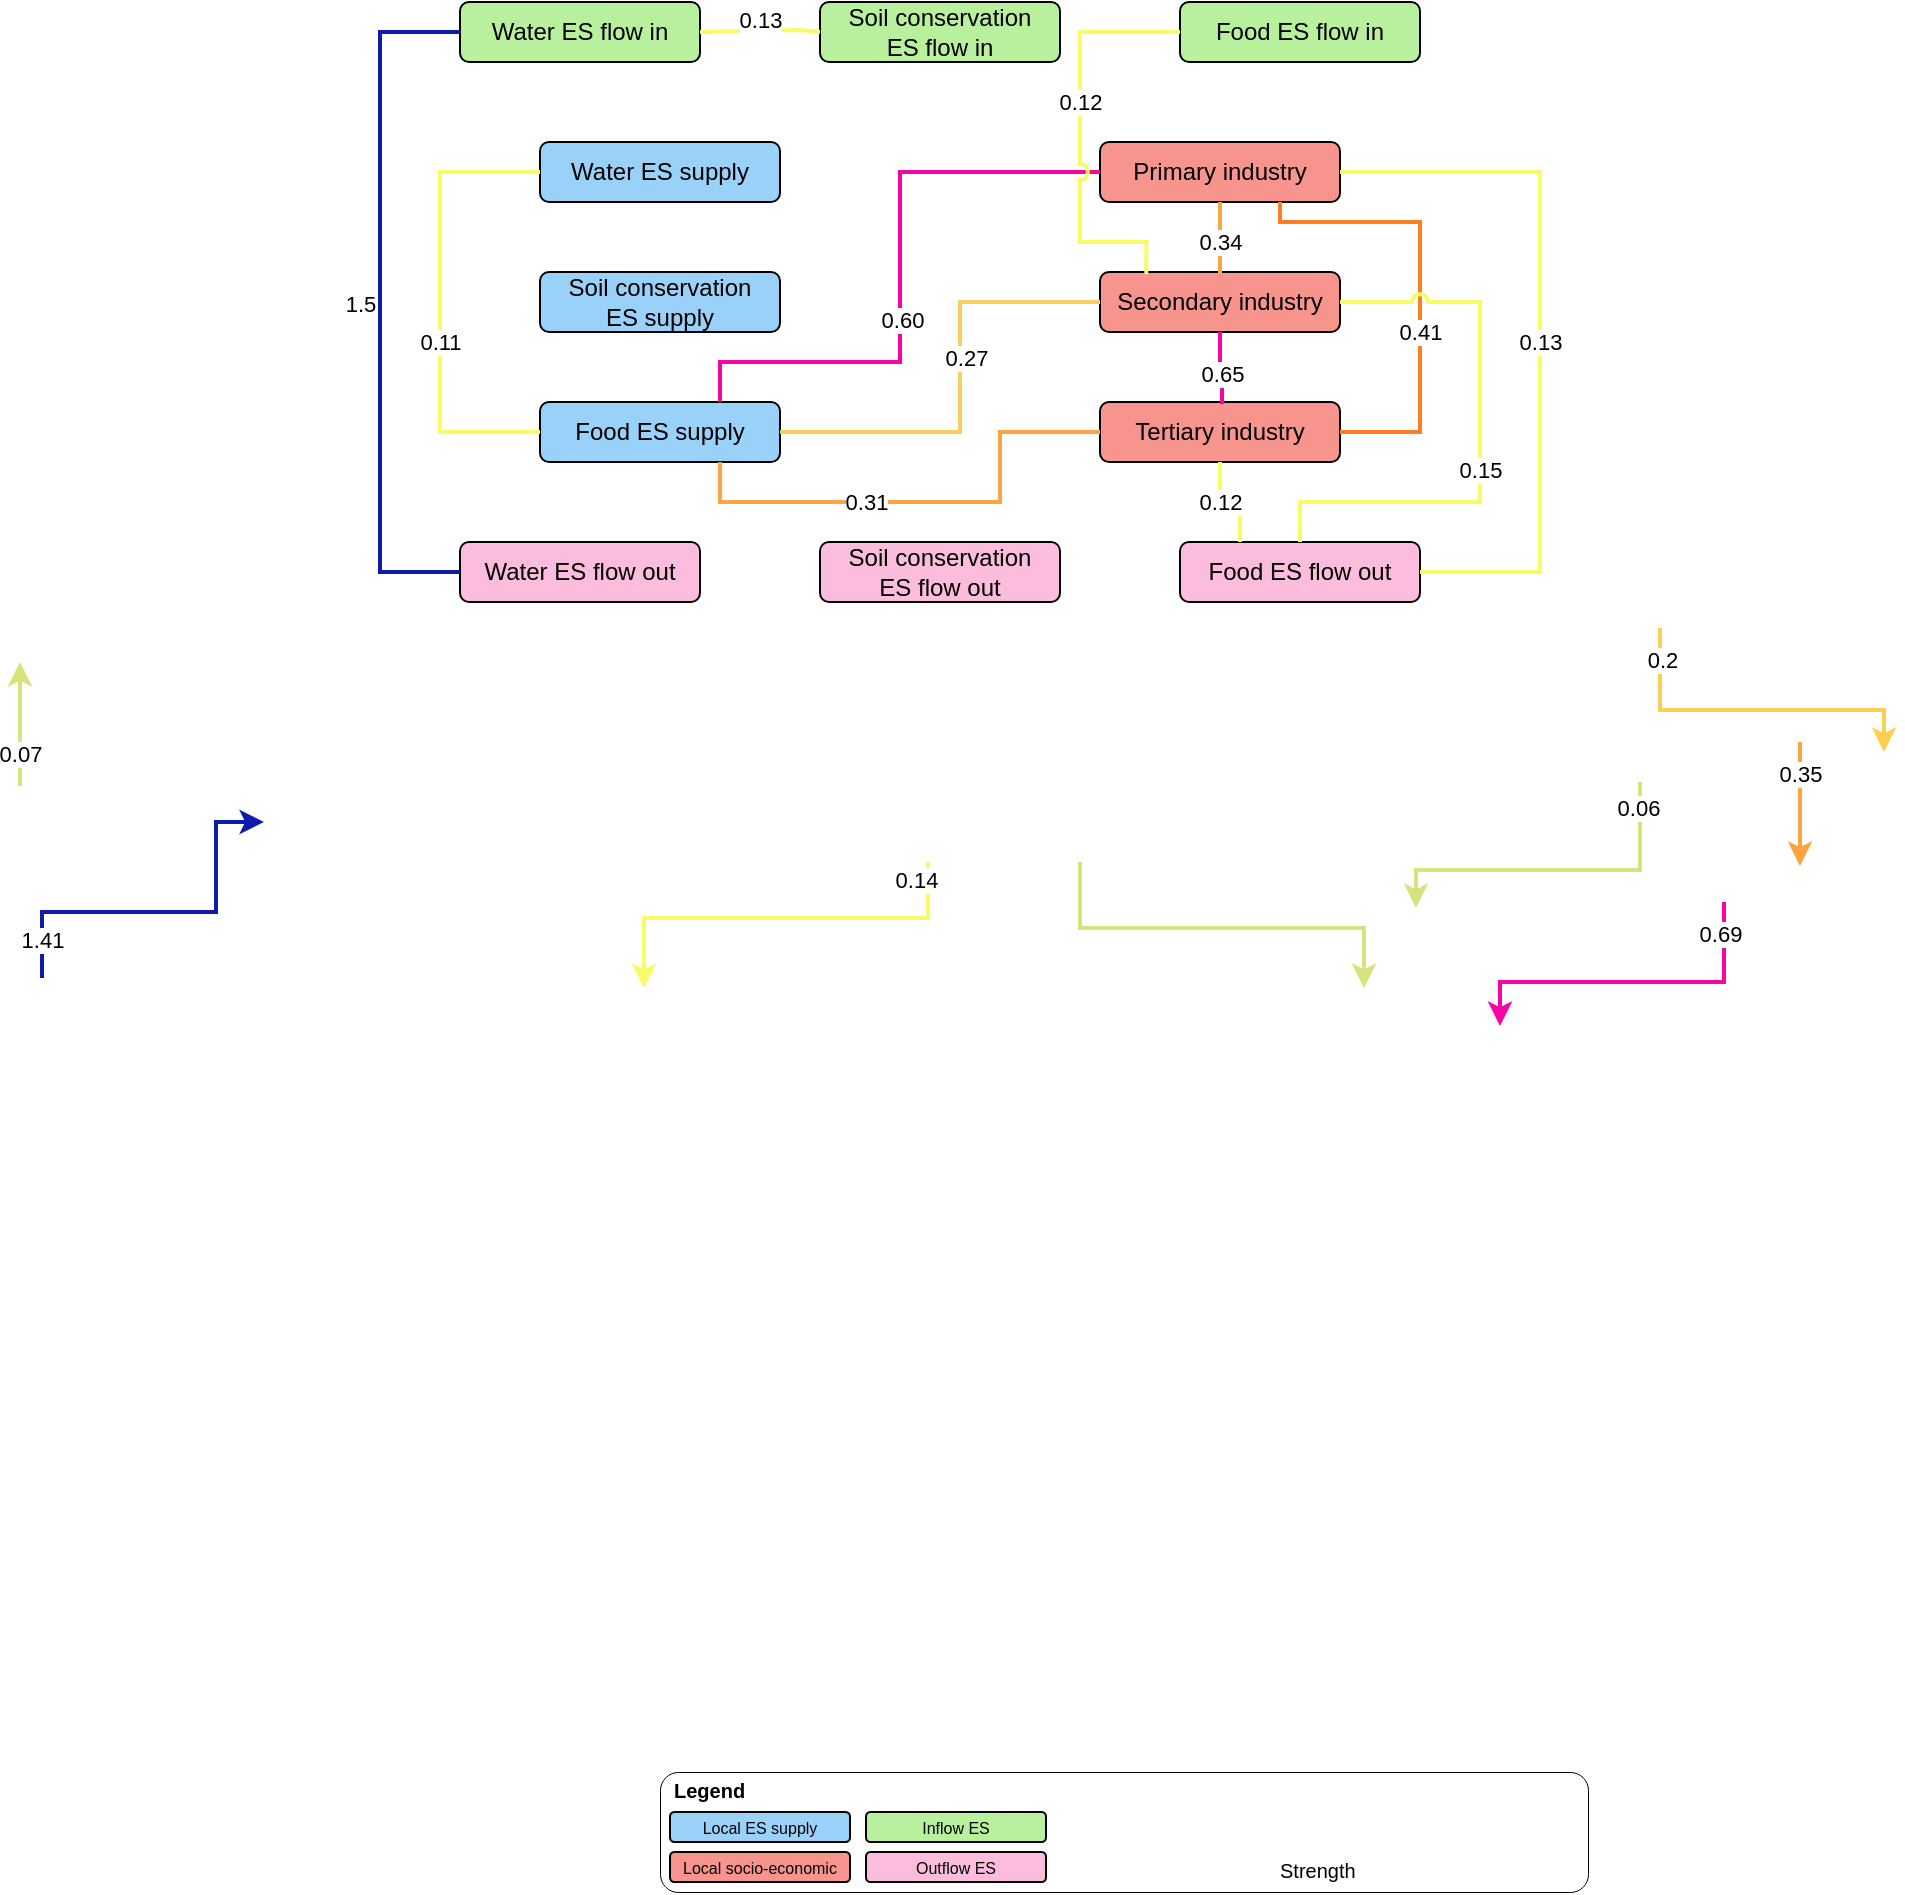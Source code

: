 <mxfile version="22.1.18" type="github">
  <diagram name="第 1 页" id="eSo4roDagTOv7NbX58sI">
    <mxGraphModel dx="983" dy="547" grid="1" gridSize="10" guides="1" tooltips="1" connect="1" arrows="1" fold="1" page="1" pageScale="1" pageWidth="827" pageHeight="1169" math="0" shadow="0">
      <root>
        <mxCell id="0" />
        <mxCell id="1" parent="0" />
        <mxCell id="T6tc1Hb5-DZ5HvoijZZq-6" value="" style="rounded=1;whiteSpace=wrap;html=1;strokeWidth=0.5;" parent="1" vertex="1">
          <mxGeometry x="340" y="1095" width="464" height="60" as="geometry" />
        </mxCell>
        <mxCell id="i3CLbu43X5joJ49ZT0Bw-50" style="edgeStyle=orthogonalEdgeStyle;rounded=0;orthogonalLoop=1;jettySize=auto;html=1;exitX=0.75;exitY=1;exitDx=0;exitDy=0;entryX=0.5;entryY=0;entryDx=0;entryDy=0;strokeWidth=2;jumpStyle=arc;strokeColor=#d7e37d;fontFamily=Arial;" parent="1" edge="1">
          <mxGeometry relative="1" as="geometry">
            <Array as="points">
              <mxPoint x="550" y="673" />
              <mxPoint x="692" y="673" />
            </Array>
            <mxPoint x="550.0" y="640" as="sourcePoint" />
            <mxPoint x="692.0" y="703" as="targetPoint" />
          </mxGeometry>
        </mxCell>
        <mxCell id="i3CLbu43X5joJ49ZT0Bw-41" style="edgeStyle=orthogonalEdgeStyle;rounded=0;orthogonalLoop=1;jettySize=auto;html=1;exitX=0.25;exitY=1;exitDx=0;exitDy=0;entryX=0.75;entryY=0;entryDx=0;entryDy=0;strokeWidth=2;strokeColor=#f505a5;fontFamily=Arial;" parent="1" edge="1">
          <mxGeometry relative="1" as="geometry">
            <Array as="points">
              <mxPoint x="872" y="700" />
              <mxPoint x="760" y="700" />
            </Array>
            <mxPoint x="872" y="660.0" as="sourcePoint" />
            <mxPoint x="760" y="722" as="targetPoint" />
          </mxGeometry>
        </mxCell>
        <mxCell id="e95JfR316xjKeRipay9j-3" value="0.69" style="edgeLabel;html=1;align=center;verticalAlign=middle;resizable=0;points=[];fontFamily=Arial;" parent="i3CLbu43X5joJ49ZT0Bw-41" vertex="1" connectable="0">
          <mxGeometry x="0.139" relative="1" as="geometry">
            <mxPoint x="57" y="-24" as="offset" />
          </mxGeometry>
        </mxCell>
        <mxCell id="i3CLbu43X5joJ49ZT0Bw-42" style="edgeStyle=orthogonalEdgeStyle;rounded=0;orthogonalLoop=1;jettySize=auto;html=1;exitX=0.5;exitY=1;exitDx=0;exitDy=0;entryX=0.5;entryY=0;entryDx=0;entryDy=0;strokeWidth=2;strokeColor=#fca43f;fontFamily=Arial;" parent="1" edge="1">
          <mxGeometry relative="1" as="geometry">
            <mxPoint x="910" y="580.0" as="sourcePoint" />
            <mxPoint x="910" y="642" as="targetPoint" />
          </mxGeometry>
        </mxCell>
        <mxCell id="e95JfR316xjKeRipay9j-4" value="0.35" style="edgeLabel;html=1;align=center;verticalAlign=middle;resizable=0;points=[];fontFamily=Arial;" parent="i3CLbu43X5joJ49ZT0Bw-42" vertex="1" connectable="0">
          <mxGeometry x="-0.585" relative="1" as="geometry">
            <mxPoint y="3" as="offset" />
          </mxGeometry>
        </mxCell>
        <mxCell id="i3CLbu43X5joJ49ZT0Bw-1" value="&lt;p style=&quot;margin-top: 0pt; margin-bottom: 0pt; margin-left: 0in; direction: ltr; unicode-bidi: embed; word-break: normal;&quot;&gt;Food ES supply&lt;/p&gt;" style="rounded=1;whiteSpace=wrap;html=1;fontFamily=Arial;fillColor=#9ad1f9;flipV=0;" parent="1" vertex="1">
          <mxGeometry x="280" y="410" width="120" height="30" as="geometry" />
        </mxCell>
        <mxCell id="i3CLbu43X5joJ49ZT0Bw-3" value="&lt;p style=&quot;margin-top: 0pt; margin-bottom: 0pt; margin-left: 0in; direction: ltr; unicode-bidi: embed; word-break: normal;&quot;&gt;Water ES supply&lt;/p&gt;" style="rounded=1;whiteSpace=wrap;html=1;fontFamily=Arial;fillColor=#9ad1f9;flipV=0;" parent="1" vertex="1">
          <mxGeometry x="280" y="280" width="120" height="30" as="geometry" />
        </mxCell>
        <mxCell id="i3CLbu43X5joJ49ZT0Bw-4" value="Water&amp;nbsp;&lt;span style=&quot;background-color: initial;&quot;&gt;ES flow in&lt;/span&gt;" style="rounded=1;whiteSpace=wrap;html=1;fontFamily=Arial;fillColor=#b8f09e;" parent="1" vertex="1">
          <mxGeometry x="240" y="210" width="120" height="30" as="geometry" />
        </mxCell>
        <mxCell id="i3CLbu43X5joJ49ZT0Bw-6" value="&lt;p style=&quot;margin-top: 0pt; margin-bottom: 0pt; margin-left: 0in; direction: ltr; unicode-bidi: embed; word-break: normal;&quot;&gt;Secondary industry&lt;/p&gt;" style="rounded=1;whiteSpace=wrap;html=1;fontFamily=Arial;fillColor=#f7948d;flipV=1;" parent="1" vertex="1">
          <mxGeometry x="560" y="345" width="120" height="30" as="geometry" />
        </mxCell>
        <mxCell id="i3CLbu43X5joJ49ZT0Bw-7" value="&lt;p style=&quot;margin-top: 0pt; margin-bottom: 0pt; margin-left: 0in; direction: ltr; unicode-bidi: embed; word-break: normal;&quot;&gt;Tertiary industry&lt;/p&gt;" style="rounded=1;whiteSpace=wrap;html=1;fontFamily=Arial;fillColor=#f7948d;" parent="1" vertex="1">
          <mxGeometry x="560" y="410" width="120" height="30" as="geometry" />
        </mxCell>
        <mxCell id="i3CLbu43X5joJ49ZT0Bw-8" value="&lt;p style=&quot;margin-top: 0pt; margin-bottom: 0pt; margin-left: 0in; direction: ltr; unicode-bidi: embed; word-break: normal;&quot;&gt;Food ES flow out&lt;/p&gt;" style="rounded=1;whiteSpace=wrap;html=1;fontFamily=Arial;fillColor=#fbbcdd;flipV=1;" parent="1" vertex="1">
          <mxGeometry x="600" y="480" width="120" height="30" as="geometry" />
        </mxCell>
        <mxCell id="i3CLbu43X5joJ49ZT0Bw-9" value="&lt;p style=&quot;border-color: var(--border-color); margin-top: 0pt; margin-bottom: 0pt; margin-left: 0in; direction: ltr; unicode-bidi: embed; word-break: normal;&quot;&gt;Soil&amp;nbsp;&lt;span style=&quot;background-color: initial;&quot;&gt;conservation&lt;/span&gt;&lt;/p&gt;&lt;p style=&quot;border-color: var(--border-color); margin-top: 0pt; margin-bottom: 0pt; margin-left: 0in; direction: ltr; unicode-bidi: embed; word-break: normal;&quot;&gt;&lt;span style=&quot;background-color: initial;&quot;&gt;ES flow out&lt;/span&gt;&lt;/p&gt;" style="rounded=1;whiteSpace=wrap;html=1;fontFamily=Arial;fillColor=#fbbcdd;flipV=1;verticalAlign=middle;spacingTop=0;spacing=2;" parent="1" vertex="1">
          <mxGeometry x="420" y="480" width="120" height="30" as="geometry" />
        </mxCell>
        <mxCell id="i3CLbu43X5joJ49ZT0Bw-10" value="&lt;p style=&quot;margin-top: 0pt; margin-bottom: 0pt; margin-left: 0in; direction: ltr; unicode-bidi: embed; word-break: normal;&quot;&gt;Water ES flow out&lt;/p&gt;" style="rounded=1;whiteSpace=wrap;html=1;fontFamily=Arial;fillColor=#fbbcdd;" parent="1" vertex="1">
          <mxGeometry x="240" y="480" width="120" height="30" as="geometry" />
        </mxCell>
        <mxCell id="i3CLbu43X5joJ49ZT0Bw-47" style="edgeStyle=orthogonalEdgeStyle;rounded=0;orthogonalLoop=1;jettySize=auto;html=1;exitX=0.5;exitY=0;exitDx=0;exitDy=0;strokeWidth=2;strokeColor=#0c1cad;entryX=0;entryY=0.5;entryDx=0;entryDy=0;fontFamily=Arial;" parent="1" edge="1">
          <mxGeometry relative="1" as="geometry">
            <Array as="points">
              <mxPoint x="31" y="697" />
              <mxPoint x="31" y="665" />
              <mxPoint x="118" y="665" />
              <mxPoint x="118" y="620" />
            </Array>
            <mxPoint x="142" y="620.0" as="targetPoint" />
            <mxPoint x="30" y="697" as="sourcePoint" />
          </mxGeometry>
        </mxCell>
        <mxCell id="e95JfR316xjKeRipay9j-9" value="1.41" style="edgeLabel;html=1;align=center;verticalAlign=middle;resizable=0;points=[];fontFamily=Arial;" parent="i3CLbu43X5joJ49ZT0Bw-47" vertex="1" connectable="0">
          <mxGeometry x="-0.651" y="2" relative="1" as="geometry">
            <mxPoint y="16" as="offset" />
          </mxGeometry>
        </mxCell>
        <mxCell id="i3CLbu43X5joJ49ZT0Bw-52" style="edgeStyle=orthogonalEdgeStyle;rounded=0;orthogonalLoop=1;jettySize=auto;html=1;exitX=0.25;exitY=0;exitDx=0;exitDy=0;strokeWidth=2;strokeColor=#d7e37d;jumpStyle=arc;entryX=0.25;entryY=1;entryDx=0;entryDy=0;fontFamily=Arial;" parent="1" edge="1">
          <mxGeometry relative="1" as="geometry">
            <mxPoint x="20" y="540.0" as="targetPoint" />
            <Array as="points">
              <mxPoint x="20" y="546" />
              <mxPoint x="20" y="546" />
            </Array>
            <mxPoint x="20" y="602" as="sourcePoint" />
          </mxGeometry>
        </mxCell>
        <mxCell id="e95JfR316xjKeRipay9j-13" value="0.07" style="edgeLabel;html=1;align=center;verticalAlign=middle;resizable=0;points=[];fontFamily=Arial;" parent="i3CLbu43X5joJ49ZT0Bw-52" vertex="1" connectable="0">
          <mxGeometry x="-0.238" y="2" relative="1" as="geometry">
            <mxPoint x="2" y="7" as="offset" />
          </mxGeometry>
        </mxCell>
        <mxCell id="i3CLbu43X5joJ49ZT0Bw-5" value="&lt;p style=&quot;margin-top: 0pt; margin-bottom: 0pt; margin-left: 0in; direction: ltr; unicode-bidi: embed; word-break: normal;&quot;&gt;Primary industry&lt;/p&gt;" style="rounded=1;whiteSpace=wrap;html=1;fontFamily=Arial;fillColor=#f7948d;flipV=1;" parent="1" vertex="1">
          <mxGeometry x="560" y="280" width="120" height="30" as="geometry" />
        </mxCell>
        <mxCell id="i3CLbu43X5joJ49ZT0Bw-43" style="edgeStyle=orthogonalEdgeStyle;rounded=0;orthogonalLoop=1;jettySize=auto;html=1;entryX=0.25;entryY=0;entryDx=0;entryDy=0;strokeWidth=2;jumpStyle=arc;strokeColor=#fccf51;exitX=0.75;exitY=1;exitDx=0;exitDy=0;fontFamily=Arial;" parent="1" edge="1">
          <mxGeometry relative="1" as="geometry">
            <Array as="points">
              <mxPoint x="840" y="564" />
              <mxPoint x="952" y="564" />
            </Array>
            <mxPoint x="840.0" y="523.0" as="sourcePoint" />
            <mxPoint x="952.0" y="585" as="targetPoint" />
          </mxGeometry>
        </mxCell>
        <mxCell id="e95JfR316xjKeRipay9j-5" value="0.2" style="edgeLabel;html=1;align=center;verticalAlign=middle;resizable=0;points=[];fontFamily=Arial;" parent="i3CLbu43X5joJ49ZT0Bw-43" vertex="1" connectable="0">
          <mxGeometry x="-0.848" y="1" relative="1" as="geometry">
            <mxPoint y="3" as="offset" />
          </mxGeometry>
        </mxCell>
        <mxCell id="i3CLbu43X5joJ49ZT0Bw-49" style="edgeStyle=orthogonalEdgeStyle;rounded=0;orthogonalLoop=1;jettySize=auto;html=1;exitX=0.25;exitY=1;exitDx=0;exitDy=0;entryX=0.5;entryY=0;entryDx=0;entryDy=0;strokeWidth=2;jumpStyle=arc;strokeColor=#fafa64;fontFamily=Arial;" parent="1" edge="1">
          <mxGeometry relative="1" as="geometry">
            <Array as="points">
              <mxPoint x="473.97" y="668" />
              <mxPoint x="331.97" y="668" />
            </Array>
            <mxPoint x="473.97" y="640" as="sourcePoint" />
            <mxPoint x="331.97" y="703" as="targetPoint" />
          </mxGeometry>
        </mxCell>
        <mxCell id="e95JfR316xjKeRipay9j-11" value="0.14" style="edgeLabel;html=1;align=center;verticalAlign=middle;resizable=0;points=[];fontFamily=Arial;" parent="i3CLbu43X5joJ49ZT0Bw-49" vertex="1" connectable="0">
          <mxGeometry x="-0.231" relative="1" as="geometry">
            <mxPoint x="45" y="-19" as="offset" />
          </mxGeometry>
        </mxCell>
        <mxCell id="i3CLbu43X5joJ49ZT0Bw-44" style="edgeStyle=orthogonalEdgeStyle;rounded=0;orthogonalLoop=1;jettySize=auto;html=1;exitX=0;exitY=0.5;exitDx=0;exitDy=0;entryX=0;entryY=0.5;entryDx=0;entryDy=0;strokeWidth=2;strokeColor=#0c1cad;jumpStyle=arc;fontFamily=Arial;endArrow=none;endFill=0;" parent="1" source="i3CLbu43X5joJ49ZT0Bw-4" target="i3CLbu43X5joJ49ZT0Bw-10" edge="1">
          <mxGeometry relative="1" as="geometry">
            <Array as="points">
              <mxPoint x="200" y="225" />
              <mxPoint x="200" y="495" />
            </Array>
            <mxPoint x="159.97" y="225.0" as="sourcePoint" />
            <mxPoint x="159.97" y="495" as="targetPoint" />
          </mxGeometry>
        </mxCell>
        <mxCell id="e95JfR316xjKeRipay9j-6" value="1.5" style="edgeLabel;html=1;align=center;verticalAlign=middle;resizable=0;points=[];fontFamily=Arial;" parent="i3CLbu43X5joJ49ZT0Bw-44" vertex="1" connectable="0">
          <mxGeometry x="-0.13" y="-3" relative="1" as="geometry">
            <mxPoint x="-7" y="23" as="offset" />
          </mxGeometry>
        </mxCell>
        <mxCell id="i3CLbu43X5joJ49ZT0Bw-46" style="edgeStyle=orthogonalEdgeStyle;rounded=0;orthogonalLoop=1;jettySize=auto;html=1;exitX=0.25;exitY=1;exitDx=0;exitDy=0;strokeWidth=2;jumpStyle=arc;strokeColor=#d7e37d;entryX=0.75;entryY=0;entryDx=0;entryDy=0;fontFamily=Arial;" parent="1" edge="1">
          <mxGeometry relative="1" as="geometry">
            <Array as="points">
              <mxPoint x="830" y="644" />
              <mxPoint x="718" y="644" />
            </Array>
            <mxPoint x="718.0" y="663" as="targetPoint" />
            <mxPoint x="830.0" y="600" as="sourcePoint" />
          </mxGeometry>
        </mxCell>
        <mxCell id="e95JfR316xjKeRipay9j-8" value="0.06" style="edgeLabel;html=1;align=center;verticalAlign=middle;resizable=0;points=[];fontFamily=Arial;" parent="i3CLbu43X5joJ49ZT0Bw-46" vertex="1" connectable="0">
          <mxGeometry x="-0.912" y="743" relative="1" as="geometry">
            <mxPoint x="-744" y="5" as="offset" />
          </mxGeometry>
        </mxCell>
        <mxCell id="T6tc1Hb5-DZ5HvoijZZq-2" value="&lt;p style=&quot;margin-top: 0pt; margin-bottom: 0pt; margin-left: 0in; direction: ltr; unicode-bidi: embed; word-break: normal; font-size: 8px;&quot;&gt;Local ES supply&lt;/p&gt;" style="rounded=1;whiteSpace=wrap;html=1;fontFamily=Arial;fillColor=#9ad1f9;flipV=1;fontSize=8;" parent="1" vertex="1">
          <mxGeometry x="345" y="1115" width="90" height="15" as="geometry" />
        </mxCell>
        <mxCell id="T6tc1Hb5-DZ5HvoijZZq-3" value="In&lt;span style=&quot;background-color: initial; font-size: 8px;&quot;&gt;flow&amp;nbsp;&lt;/span&gt;ES" style="rounded=1;whiteSpace=wrap;html=1;fontFamily=Arial;fillColor=#b8f09e;fontSize=8;" parent="1" vertex="1">
          <mxGeometry x="443" y="1115" width="90" height="15" as="geometry" />
        </mxCell>
        <mxCell id="T6tc1Hb5-DZ5HvoijZZq-4" value="&lt;p style=&quot;margin-top: 0pt; margin-bottom: 0pt; margin-left: 0in; direction: ltr; unicode-bidi: embed; word-break: normal; font-size: 8px;&quot;&gt;Local socio-economic&lt;/p&gt;" style="rounded=1;whiteSpace=wrap;html=1;fontFamily=Arial;fillColor=#f7948d;fontSize=8;" parent="1" vertex="1">
          <mxGeometry x="345" y="1135" width="90" height="15" as="geometry" />
        </mxCell>
        <mxCell id="T6tc1Hb5-DZ5HvoijZZq-5" value="Outflow&amp;nbsp;&lt;span style=&quot;background-color: initial; font-size: 8px;&quot;&gt;ES&lt;/span&gt;" style="rounded=1;whiteSpace=wrap;html=1;fontFamily=Arial;fillColor=#fbbcdd;fontSize=8;" parent="1" vertex="1">
          <mxGeometry x="443" y="1135" width="90" height="15" as="geometry" />
        </mxCell>
        <mxCell id="T6tc1Hb5-DZ5HvoijZZq-7" value="&lt;div style=&quot;text-align: center;&quot;&gt;&lt;span style=&quot;background-color: initial;&quot;&gt;&lt;font size=&quot;1&quot; style=&quot;&quot; face=&quot;Arial&quot;&gt;&lt;b style=&quot;font-size: 10px;&quot;&gt;Legend&lt;/b&gt;&lt;/font&gt;&lt;/span&gt;&lt;/div&gt;" style="text;whiteSpace=wrap;html=1;" parent="1" vertex="1">
          <mxGeometry x="345" y="1090" width="70" height="20" as="geometry" />
        </mxCell>
        <mxCell id="T6tc1Hb5-DZ5HvoijZZq-8" value="&lt;div style=&quot;text-align: center;&quot;&gt;&lt;span style=&quot;background-color: initial;&quot;&gt;&lt;font size=&quot;1&quot; style=&quot;&quot; face=&quot;Arial&quot;&gt;&lt;span style=&quot;font-size: 10px;&quot;&gt;Strength&lt;/span&gt;&lt;/font&gt;&lt;/span&gt;&lt;/div&gt;" style="text;whiteSpace=wrap;html=1;" parent="1" vertex="1">
          <mxGeometry x="648" y="1130" width="70" height="20" as="geometry" />
        </mxCell>
        <mxCell id="7nNqJ9Uky4XCVAiNr534-1" value="&lt;p style=&quot;margin-top: 0pt; margin-bottom: 0pt; margin-left: 0in; direction: ltr; unicode-bidi: embed; word-break: normal;&quot;&gt;Soil conservation&lt;/p&gt;&lt;p style=&quot;margin-top: 0pt; margin-bottom: 0pt; margin-left: 0in; direction: ltr; unicode-bidi: embed; word-break: normal;&quot;&gt;ES supply&lt;/p&gt;" style="rounded=1;whiteSpace=wrap;html=1;fontFamily=Arial;fillColor=#9ad1f9;flipV=0;" vertex="1" parent="1">
          <mxGeometry x="280" y="345" width="120" height="30" as="geometry" />
        </mxCell>
        <mxCell id="7nNqJ9Uky4XCVAiNr534-3" value="&lt;p style=&quot;margin-top: 0pt; margin-bottom: 0pt; margin-left: 0in; direction: ltr; unicode-bidi: embed; word-break: normal;&quot;&gt;Food ES flow in&lt;/p&gt;" style="rounded=1;whiteSpace=wrap;html=1;fontFamily=Arial;fillColor=#b8f09e;" vertex="1" parent="1">
          <mxGeometry x="600" y="210" width="120" height="30" as="geometry" />
        </mxCell>
        <mxCell id="7nNqJ9Uky4XCVAiNr534-4" value="Soil conservation&lt;p style=&quot;margin-top: 0pt; margin-bottom: 0pt; margin-left: 0in; direction: ltr; unicode-bidi: embed; word-break: normal;&quot;&gt;ES flow in&lt;/p&gt;" style="rounded=1;whiteSpace=wrap;html=1;fontFamily=Arial;fillColor=#b8f09e;" vertex="1" parent="1">
          <mxGeometry x="420" y="210" width="120" height="30" as="geometry" />
        </mxCell>
        <mxCell id="7nNqJ9Uky4XCVAiNr534-14" style="edgeStyle=orthogonalEdgeStyle;rounded=0;orthogonalLoop=1;jettySize=auto;html=1;exitX=1;exitY=0.5;exitDx=0;exitDy=0;strokeWidth=2;strokeColor=#ff7e22;jumpStyle=arc;fontFamily=Arial;endArrow=none;endFill=0;entryX=0.75;entryY=1;entryDx=0;entryDy=0;" edge="1" parent="1" source="i3CLbu43X5joJ49ZT0Bw-7" target="i3CLbu43X5joJ49ZT0Bw-5">
          <mxGeometry relative="1" as="geometry">
            <mxPoint x="690" y="305" as="targetPoint" />
            <Array as="points">
              <mxPoint x="720" y="425" />
              <mxPoint x="720" y="320" />
              <mxPoint x="650" y="320" />
            </Array>
            <mxPoint x="730" y="505" as="sourcePoint" />
          </mxGeometry>
        </mxCell>
        <mxCell id="7nNqJ9Uky4XCVAiNr534-15" value="0.41" style="edgeLabel;html=1;align=center;verticalAlign=middle;resizable=0;points=[];fontFamily=Arial;" vertex="1" connectable="0" parent="7nNqJ9Uky4XCVAiNr534-14">
          <mxGeometry x="-0.238" y="2" relative="1" as="geometry">
            <mxPoint x="2" y="-5" as="offset" />
          </mxGeometry>
        </mxCell>
        <mxCell id="7nNqJ9Uky4XCVAiNr534-16" style="edgeStyle=orthogonalEdgeStyle;rounded=0;orthogonalLoop=1;jettySize=auto;html=1;exitX=0.5;exitY=1;exitDx=0;exitDy=0;strokeWidth=2;strokeColor=#fca43f;fontFamily=Arial;endArrow=none;endFill=0;" edge="1" parent="1" source="i3CLbu43X5joJ49ZT0Bw-5">
          <mxGeometry relative="1" as="geometry">
            <mxPoint x="540" y="320.0" as="sourcePoint" />
            <mxPoint x="620" y="346" as="targetPoint" />
          </mxGeometry>
        </mxCell>
        <mxCell id="7nNqJ9Uky4XCVAiNr534-17" value="0.34" style="edgeLabel;html=1;align=center;verticalAlign=middle;resizable=0;points=[];fontFamily=Arial;" vertex="1" connectable="0" parent="7nNqJ9Uky4XCVAiNr534-16">
          <mxGeometry x="-0.585" relative="1" as="geometry">
            <mxPoint y="12" as="offset" />
          </mxGeometry>
        </mxCell>
        <mxCell id="7nNqJ9Uky4XCVAiNr534-18" style="edgeStyle=orthogonalEdgeStyle;rounded=0;orthogonalLoop=1;jettySize=auto;html=1;exitX=0;exitY=0.5;exitDx=0;exitDy=0;entryX=0.75;entryY=0;entryDx=0;entryDy=0;strokeWidth=2;strokeColor=#f505a5;fontFamily=Arial;endArrow=none;endFill=0;" edge="1" parent="1" source="i3CLbu43X5joJ49ZT0Bw-5" target="i3CLbu43X5joJ49ZT0Bw-1">
          <mxGeometry relative="1" as="geometry">
            <Array as="points">
              <mxPoint x="460" y="295" />
              <mxPoint x="460" y="390" />
              <mxPoint x="370" y="390" />
            </Array>
            <mxPoint x="532" y="330.0" as="sourcePoint" />
            <mxPoint x="420" y="392" as="targetPoint" />
          </mxGeometry>
        </mxCell>
        <mxCell id="7nNqJ9Uky4XCVAiNr534-19" value="0.60" style="edgeLabel;html=1;align=center;verticalAlign=middle;resizable=0;points=[];fontFamily=Arial;" vertex="1" connectable="0" parent="7nNqJ9Uky4XCVAiNr534-18">
          <mxGeometry x="0.139" relative="1" as="geometry">
            <mxPoint x="1" as="offset" />
          </mxGeometry>
        </mxCell>
        <mxCell id="7nNqJ9Uky4XCVAiNr534-20" style="edgeStyle=orthogonalEdgeStyle;rounded=0;orthogonalLoop=1;jettySize=auto;html=1;exitX=1;exitY=0.5;exitDx=0;exitDy=0;entryX=1;entryY=0.5;entryDx=0;entryDy=0;strokeWidth=2;jumpStyle=arc;strokeColor=#fafa64;fontFamily=Arial;endArrow=none;endFill=0;" edge="1" parent="1" source="i3CLbu43X5joJ49ZT0Bw-5" target="i3CLbu43X5joJ49ZT0Bw-8">
          <mxGeometry relative="1" as="geometry">
            <Array as="points">
              <mxPoint x="780" y="295" />
              <mxPoint x="780" y="495" />
            </Array>
            <mxPoint x="922" y="328.5" as="sourcePoint" />
            <mxPoint x="780" y="391.5" as="targetPoint" />
          </mxGeometry>
        </mxCell>
        <mxCell id="7nNqJ9Uky4XCVAiNr534-21" value="0.13" style="edgeLabel;html=1;align=center;verticalAlign=middle;resizable=0;points=[];fontFamily=Arial;" vertex="1" connectable="0" parent="7nNqJ9Uky4XCVAiNr534-20">
          <mxGeometry x="-0.231" relative="1" as="geometry">
            <mxPoint y="46" as="offset" />
          </mxGeometry>
        </mxCell>
        <mxCell id="7nNqJ9Uky4XCVAiNr534-22" style="edgeStyle=orthogonalEdgeStyle;rounded=0;orthogonalLoop=1;jettySize=auto;html=1;exitX=0.5;exitY=1;exitDx=0;exitDy=0;entryX=0.5;entryY=0;entryDx=0;entryDy=0;strokeWidth=2;strokeColor=#f505a5;fontFamily=Arial;endArrow=none;endFill=0;" edge="1" parent="1" source="i3CLbu43X5joJ49ZT0Bw-6" target="i3CLbu43X5joJ49ZT0Bw-7">
          <mxGeometry relative="1" as="geometry">
            <Array as="points">
              <mxPoint x="620" y="400" />
              <mxPoint x="621" y="400" />
              <mxPoint x="621" y="410" />
            </Array>
            <mxPoint x="570" y="305" as="sourcePoint" />
            <mxPoint x="410" y="435" as="targetPoint" />
          </mxGeometry>
        </mxCell>
        <mxCell id="7nNqJ9Uky4XCVAiNr534-23" value="0.65" style="edgeLabel;html=1;align=center;verticalAlign=middle;resizable=0;points=[];fontFamily=Arial;" vertex="1" connectable="0" parent="7nNqJ9Uky4XCVAiNr534-22">
          <mxGeometry x="0.139" relative="1" as="geometry">
            <mxPoint x="1" as="offset" />
          </mxGeometry>
        </mxCell>
        <mxCell id="7nNqJ9Uky4XCVAiNr534-24" style="edgeStyle=orthogonalEdgeStyle;rounded=0;orthogonalLoop=1;jettySize=auto;html=1;exitX=0;exitY=0.5;exitDx=0;exitDy=0;entryX=1;entryY=0.5;entryDx=0;entryDy=0;strokeWidth=2;strokeColor=#fecd60;fontFamily=Arial;endArrow=none;endFill=0;" edge="1" parent="1" source="i3CLbu43X5joJ49ZT0Bw-6" target="i3CLbu43X5joJ49ZT0Bw-1">
          <mxGeometry relative="1" as="geometry">
            <Array as="points">
              <mxPoint x="490" y="360" />
              <mxPoint x="490" y="425" />
            </Array>
            <mxPoint x="570" y="305" as="sourcePoint" />
            <mxPoint x="410" y="435" as="targetPoint" />
          </mxGeometry>
        </mxCell>
        <mxCell id="7nNqJ9Uky4XCVAiNr534-25" value="0.27" style="edgeLabel;html=1;align=center;verticalAlign=middle;resizable=0;points=[];fontFamily=Arial;" vertex="1" connectable="0" parent="7nNqJ9Uky4XCVAiNr534-24">
          <mxGeometry x="0.139" relative="1" as="geometry">
            <mxPoint x="3" y="-30" as="offset" />
          </mxGeometry>
        </mxCell>
        <mxCell id="7nNqJ9Uky4XCVAiNr534-26" style="edgeStyle=orthogonalEdgeStyle;rounded=0;orthogonalLoop=1;jettySize=auto;html=1;entryX=0.193;entryY=0.963;entryDx=0;entryDy=0;strokeWidth=2;jumpStyle=arc;strokeColor=#fafa64;fontFamily=Arial;entryPerimeter=0;endArrow=none;endFill=0;exitX=0;exitY=0.5;exitDx=0;exitDy=0;" edge="1" parent="1" source="7nNqJ9Uky4XCVAiNr534-3" target="i3CLbu43X5joJ49ZT0Bw-6">
          <mxGeometry relative="1" as="geometry">
            <Array as="points">
              <mxPoint x="550" y="225" />
              <mxPoint x="550" y="330" />
              <mxPoint x="583" y="330" />
            </Array>
            <mxPoint x="250" y="250" as="sourcePoint" />
            <mxPoint x="730" y="505" as="targetPoint" />
          </mxGeometry>
        </mxCell>
        <mxCell id="7nNqJ9Uky4XCVAiNr534-27" value="0.12" style="edgeLabel;html=1;align=center;verticalAlign=middle;resizable=0;points=[];fontFamily=Arial;" vertex="1" connectable="0" parent="7nNqJ9Uky4XCVAiNr534-26">
          <mxGeometry x="-0.231" relative="1" as="geometry">
            <mxPoint y="6" as="offset" />
          </mxGeometry>
        </mxCell>
        <mxCell id="7nNqJ9Uky4XCVAiNr534-28" style="edgeStyle=orthogonalEdgeStyle;rounded=0;orthogonalLoop=1;jettySize=auto;html=1;exitX=1;exitY=0.5;exitDx=0;exitDy=0;entryX=0.5;entryY=0;entryDx=0;entryDy=0;strokeWidth=2;jumpStyle=arc;strokeColor=#fafa64;fontFamily=Arial;endArrow=none;endFill=0;" edge="1" parent="1" source="i3CLbu43X5joJ49ZT0Bw-6" target="i3CLbu43X5joJ49ZT0Bw-8">
          <mxGeometry relative="1" as="geometry">
            <Array as="points">
              <mxPoint x="750" y="360" />
              <mxPoint x="750" y="460" />
              <mxPoint x="660" y="460" />
            </Array>
            <mxPoint x="690" y="305" as="sourcePoint" />
            <mxPoint x="730" y="505" as="targetPoint" />
          </mxGeometry>
        </mxCell>
        <mxCell id="7nNqJ9Uky4XCVAiNr534-29" value="0.15" style="edgeLabel;html=1;align=center;verticalAlign=middle;resizable=0;points=[];fontFamily=Arial;" vertex="1" connectable="0" parent="7nNqJ9Uky4XCVAiNr534-28">
          <mxGeometry x="-0.231" relative="1" as="geometry">
            <mxPoint y="46" as="offset" />
          </mxGeometry>
        </mxCell>
        <mxCell id="7nNqJ9Uky4XCVAiNr534-30" style="edgeStyle=orthogonalEdgeStyle;rounded=0;orthogonalLoop=1;jettySize=auto;html=1;exitX=0.75;exitY=1;exitDx=0;exitDy=0;strokeWidth=2;strokeColor=#fca43f;fontFamily=Arial;endArrow=none;endFill=0;entryX=0;entryY=0.5;entryDx=0;entryDy=0;" edge="1" parent="1" source="i3CLbu43X5joJ49ZT0Bw-1" target="i3CLbu43X5joJ49ZT0Bw-7">
          <mxGeometry relative="1" as="geometry">
            <mxPoint x="630" y="320" as="sourcePoint" />
            <mxPoint x="630" y="356" as="targetPoint" />
            <Array as="points">
              <mxPoint x="370" y="460" />
              <mxPoint x="510" y="460" />
              <mxPoint x="510" y="425" />
            </Array>
          </mxGeometry>
        </mxCell>
        <mxCell id="7nNqJ9Uky4XCVAiNr534-31" value="0.31" style="edgeLabel;html=1;align=center;verticalAlign=middle;resizable=0;points=[];fontFamily=Arial;" vertex="1" connectable="0" parent="7nNqJ9Uky4XCVAiNr534-30">
          <mxGeometry x="-0.585" relative="1" as="geometry">
            <mxPoint x="42" as="offset" />
          </mxGeometry>
        </mxCell>
        <mxCell id="7nNqJ9Uky4XCVAiNr534-32" style="edgeStyle=orthogonalEdgeStyle;rounded=0;orthogonalLoop=1;jettySize=auto;html=1;exitX=0.5;exitY=1;exitDx=0;exitDy=0;entryX=0.25;entryY=0;entryDx=0;entryDy=0;strokeWidth=2;jumpStyle=arc;strokeColor=#fafa64;fontFamily=Arial;endArrow=none;endFill=0;" edge="1" parent="1" source="i3CLbu43X5joJ49ZT0Bw-7" target="i3CLbu43X5joJ49ZT0Bw-8">
          <mxGeometry relative="1" as="geometry">
            <Array as="points">
              <mxPoint x="620" y="460" />
              <mxPoint x="630" y="460" />
            </Array>
            <mxPoint x="510" y="460" as="sourcePoint" />
            <mxPoint x="550" y="660" as="targetPoint" />
          </mxGeometry>
        </mxCell>
        <mxCell id="7nNqJ9Uky4XCVAiNr534-33" value="0.12" style="edgeLabel;html=1;align=center;verticalAlign=middle;resizable=0;points=[];fontFamily=Arial;" vertex="1" connectable="0" parent="7nNqJ9Uky4XCVAiNr534-32">
          <mxGeometry x="-0.231" relative="1" as="geometry">
            <mxPoint y="1" as="offset" />
          </mxGeometry>
        </mxCell>
        <mxCell id="7nNqJ9Uky4XCVAiNr534-35" style="edgeStyle=orthogonalEdgeStyle;rounded=0;orthogonalLoop=1;jettySize=auto;html=1;exitX=0;exitY=0.5;exitDx=0;exitDy=0;entryX=0;entryY=0.5;entryDx=0;entryDy=0;strokeWidth=2;jumpStyle=arc;strokeColor=#fafa64;fontFamily=Arial;endArrow=none;endFill=0;" edge="1" parent="1" source="i3CLbu43X5joJ49ZT0Bw-3" target="i3CLbu43X5joJ49ZT0Bw-1">
          <mxGeometry relative="1" as="geometry">
            <Array as="points">
              <mxPoint x="230" y="295" />
              <mxPoint x="230" y="425" />
            </Array>
            <mxPoint x="690" y="305" as="sourcePoint" />
            <mxPoint x="730" y="505" as="targetPoint" />
          </mxGeometry>
        </mxCell>
        <mxCell id="7nNqJ9Uky4XCVAiNr534-36" value="0.11" style="edgeLabel;html=1;align=center;verticalAlign=middle;resizable=0;points=[];fontFamily=Arial;" vertex="1" connectable="0" parent="7nNqJ9Uky4XCVAiNr534-35">
          <mxGeometry x="-0.231" relative="1" as="geometry">
            <mxPoint y="46" as="offset" />
          </mxGeometry>
        </mxCell>
        <mxCell id="7nNqJ9Uky4XCVAiNr534-37" style="edgeStyle=orthogonalEdgeStyle;rounded=0;orthogonalLoop=1;jettySize=auto;html=1;entryX=0;entryY=0.5;entryDx=0;entryDy=0;strokeWidth=2;jumpStyle=arc;strokeColor=#fafa64;fontFamily=Arial;endArrow=none;endFill=0;exitX=1;exitY=0.5;exitDx=0;exitDy=0;" edge="1" parent="1" source="i3CLbu43X5joJ49ZT0Bw-4" target="7nNqJ9Uky4XCVAiNr534-4">
          <mxGeometry relative="1" as="geometry">
            <Array as="points">
              <mxPoint x="410" y="224" />
              <mxPoint x="460" y="225" />
            </Array>
            <mxPoint x="159.97" y="224" as="sourcePoint" />
            <mxPoint x="142.97" y="345" as="targetPoint" />
          </mxGeometry>
        </mxCell>
        <mxCell id="7nNqJ9Uky4XCVAiNr534-38" value="0.13" style="edgeLabel;html=1;align=center;verticalAlign=middle;resizable=0;points=[];fontFamily=Arial;" vertex="1" connectable="0" parent="7nNqJ9Uky4XCVAiNr534-37">
          <mxGeometry x="-0.231" relative="1" as="geometry">
            <mxPoint x="7" y="-5" as="offset" />
          </mxGeometry>
        </mxCell>
      </root>
    </mxGraphModel>
  </diagram>
</mxfile>
